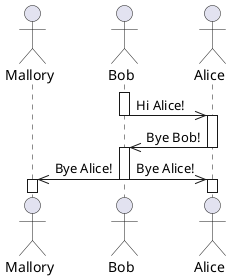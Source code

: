 {
  "sha1": "oc88s0dr1vey704kjw5v8y1ck9qstwk",
  "insertion": {
    "when": "2024-06-06T17:24:18.694Z",
    "url": "https://github.com/plantuml/plantuml/pull/1790",
    "user": "plantuml@gmail.com"
  }
}
@startuml
!pragma teoz true
'Issue #1494
'skinparam style strictuml

Actor Mallory as m
Actor Bob as b
Actor Alice as a

activate b
b ->> a --++ : Hi Alice!
a ->> b --++ : Bye Bob!

b ->> a ++ : Bye Alice!
& b ->> m --++ : Bye Alice!

deactivate a
deactivate m
@enduml
